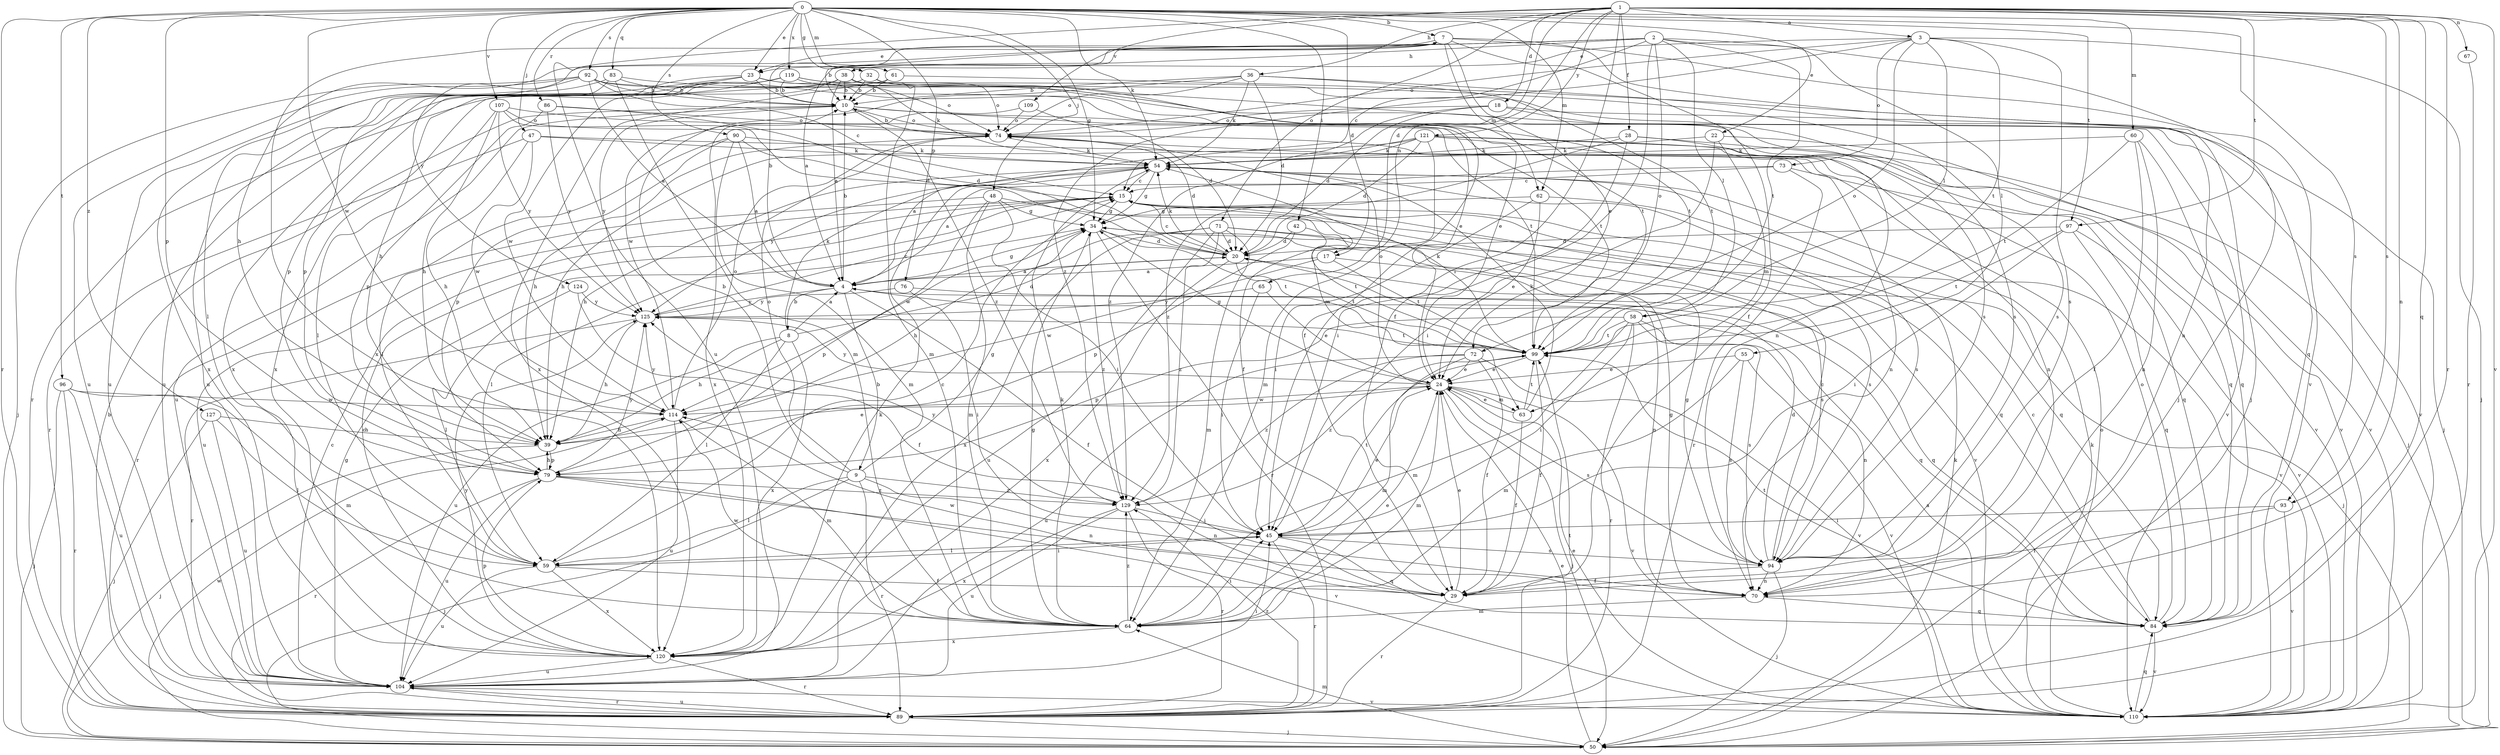 strict digraph  {
0;
1;
2;
3;
4;
7;
8;
9;
10;
15;
17;
18;
20;
22;
23;
24;
28;
29;
32;
34;
36;
38;
39;
42;
45;
47;
48;
50;
54;
55;
58;
59;
60;
61;
62;
63;
64;
65;
67;
70;
71;
72;
73;
74;
76;
79;
83;
84;
86;
89;
90;
92;
93;
94;
96;
97;
99;
104;
107;
109;
110;
114;
119;
120;
121;
124;
125;
127;
129;
0 -> 7  [label=b];
0 -> 17  [label=d];
0 -> 22  [label=e];
0 -> 23  [label=e];
0 -> 32  [label=g];
0 -> 34  [label=g];
0 -> 42  [label=i];
0 -> 47  [label=j];
0 -> 48  [label=j];
0 -> 54  [label=k];
0 -> 60  [label=m];
0 -> 61  [label=m];
0 -> 62  [label=m];
0 -> 76  [label=p];
0 -> 79  [label=p];
0 -> 83  [label=q];
0 -> 86  [label=r];
0 -> 89  [label=r];
0 -> 90  [label=s];
0 -> 92  [label=s];
0 -> 93  [label=s];
0 -> 96  [label=t];
0 -> 97  [label=t];
0 -> 107  [label=v];
0 -> 114  [label=w];
0 -> 119  [label=x];
0 -> 127  [label=z];
1 -> 3  [label=a];
1 -> 17  [label=d];
1 -> 18  [label=d];
1 -> 28  [label=f];
1 -> 36  [label=h];
1 -> 45  [label=i];
1 -> 65  [label=n];
1 -> 67  [label=n];
1 -> 70  [label=n];
1 -> 71  [label=o];
1 -> 84  [label=q];
1 -> 89  [label=r];
1 -> 93  [label=s];
1 -> 97  [label=t];
1 -> 104  [label=u];
1 -> 109  [label=v];
1 -> 110  [label=v];
1 -> 121  [label=y];
2 -> 4  [label=a];
2 -> 15  [label=c];
2 -> 29  [label=f];
2 -> 38  [label=h];
2 -> 39  [label=h];
2 -> 50  [label=j];
2 -> 55  [label=l];
2 -> 58  [label=l];
2 -> 72  [label=o];
2 -> 99  [label=t];
2 -> 124  [label=y];
3 -> 23  [label=e];
3 -> 50  [label=j];
3 -> 58  [label=l];
3 -> 72  [label=o];
3 -> 73  [label=o];
3 -> 74  [label=o];
3 -> 94  [label=s];
3 -> 99  [label=t];
3 -> 129  [label=z];
4 -> 7  [label=b];
4 -> 8  [label=b];
4 -> 9  [label=b];
4 -> 10  [label=b];
4 -> 29  [label=f];
4 -> 34  [label=g];
4 -> 84  [label=q];
4 -> 125  [label=y];
7 -> 10  [label=b];
7 -> 23  [label=e];
7 -> 24  [label=e];
7 -> 29  [label=f];
7 -> 50  [label=j];
7 -> 62  [label=m];
7 -> 110  [label=v];
7 -> 120  [label=x];
8 -> 4  [label=a];
8 -> 20  [label=d];
8 -> 39  [label=h];
8 -> 54  [label=k];
8 -> 59  [label=l];
8 -> 104  [label=u];
8 -> 120  [label=x];
9 -> 10  [label=b];
9 -> 34  [label=g];
9 -> 50  [label=j];
9 -> 59  [label=l];
9 -> 70  [label=n];
9 -> 74  [label=o];
9 -> 89  [label=r];
9 -> 129  [label=z];
10 -> 74  [label=o];
10 -> 99  [label=t];
10 -> 104  [label=u];
10 -> 110  [label=v];
10 -> 125  [label=y];
10 -> 129  [label=z];
15 -> 34  [label=g];
15 -> 59  [label=l];
15 -> 63  [label=m];
15 -> 94  [label=s];
15 -> 104  [label=u];
15 -> 110  [label=v];
17 -> 4  [label=a];
17 -> 70  [label=n];
17 -> 99  [label=t];
17 -> 114  [label=w];
18 -> 20  [label=d];
18 -> 50  [label=j];
18 -> 74  [label=o];
18 -> 110  [label=v];
18 -> 129  [label=z];
20 -> 4  [label=a];
20 -> 15  [label=c];
20 -> 50  [label=j];
20 -> 54  [label=k];
20 -> 99  [label=t];
20 -> 120  [label=x];
22 -> 45  [label=i];
22 -> 54  [label=k];
22 -> 63  [label=m];
22 -> 110  [label=v];
23 -> 10  [label=b];
23 -> 24  [label=e];
23 -> 79  [label=p];
23 -> 99  [label=t];
23 -> 104  [label=u];
23 -> 114  [label=w];
24 -> 34  [label=g];
24 -> 50  [label=j];
24 -> 63  [label=m];
24 -> 64  [label=m];
24 -> 74  [label=o];
24 -> 94  [label=s];
24 -> 110  [label=v];
24 -> 114  [label=w];
24 -> 125  [label=y];
28 -> 45  [label=i];
28 -> 50  [label=j];
28 -> 54  [label=k];
28 -> 110  [label=v];
28 -> 129  [label=z];
29 -> 24  [label=e];
29 -> 89  [label=r];
29 -> 114  [label=w];
32 -> 10  [label=b];
32 -> 29  [label=f];
32 -> 64  [label=m];
32 -> 89  [label=r];
34 -> 20  [label=d];
34 -> 79  [label=p];
34 -> 89  [label=r];
34 -> 99  [label=t];
34 -> 129  [label=z];
36 -> 10  [label=b];
36 -> 20  [label=d];
36 -> 54  [label=k];
36 -> 70  [label=n];
36 -> 74  [label=o];
36 -> 99  [label=t];
36 -> 114  [label=w];
38 -> 4  [label=a];
38 -> 10  [label=b];
38 -> 54  [label=k];
38 -> 74  [label=o];
38 -> 94  [label=s];
38 -> 104  [label=u];
38 -> 120  [label=x];
39 -> 24  [label=e];
39 -> 50  [label=j];
39 -> 79  [label=p];
42 -> 20  [label=d];
42 -> 79  [label=p];
42 -> 99  [label=t];
45 -> 24  [label=e];
45 -> 59  [label=l];
45 -> 84  [label=q];
45 -> 89  [label=r];
45 -> 94  [label=s];
45 -> 99  [label=t];
47 -> 39  [label=h];
47 -> 54  [label=k];
47 -> 70  [label=n];
47 -> 89  [label=r];
47 -> 114  [label=w];
48 -> 34  [label=g];
48 -> 45  [label=i];
48 -> 64  [label=m];
48 -> 84  [label=q];
48 -> 89  [label=r];
48 -> 114  [label=w];
50 -> 24  [label=e];
50 -> 54  [label=k];
50 -> 64  [label=m];
50 -> 114  [label=w];
54 -> 15  [label=c];
54 -> 34  [label=g];
54 -> 39  [label=h];
54 -> 94  [label=s];
54 -> 125  [label=y];
55 -> 24  [label=e];
55 -> 64  [label=m];
55 -> 94  [label=s];
55 -> 110  [label=v];
58 -> 45  [label=i];
58 -> 64  [label=m];
58 -> 70  [label=n];
58 -> 79  [label=p];
58 -> 89  [label=r];
58 -> 94  [label=s];
58 -> 99  [label=t];
59 -> 15  [label=c];
59 -> 29  [label=f];
59 -> 45  [label=i];
59 -> 104  [label=u];
59 -> 120  [label=x];
60 -> 29  [label=f];
60 -> 54  [label=k];
60 -> 70  [label=n];
60 -> 84  [label=q];
60 -> 99  [label=t];
61 -> 10  [label=b];
61 -> 84  [label=q];
61 -> 120  [label=x];
62 -> 24  [label=e];
62 -> 34  [label=g];
62 -> 45  [label=i];
62 -> 84  [label=q];
63 -> 24  [label=e];
63 -> 29  [label=f];
63 -> 54  [label=k];
63 -> 99  [label=t];
64 -> 24  [label=e];
64 -> 34  [label=g];
64 -> 45  [label=i];
64 -> 54  [label=k];
64 -> 114  [label=w];
64 -> 120  [label=x];
64 -> 129  [label=z];
65 -> 24  [label=e];
65 -> 45  [label=i];
65 -> 125  [label=y];
67 -> 89  [label=r];
70 -> 34  [label=g];
70 -> 64  [label=m];
70 -> 84  [label=q];
71 -> 20  [label=d];
71 -> 39  [label=h];
71 -> 64  [label=m];
71 -> 94  [label=s];
71 -> 104  [label=u];
71 -> 110  [label=v];
71 -> 120  [label=x];
71 -> 129  [label=z];
72 -> 24  [label=e];
72 -> 29  [label=f];
72 -> 64  [label=m];
72 -> 104  [label=u];
72 -> 110  [label=v];
72 -> 129  [label=z];
73 -> 4  [label=a];
73 -> 15  [label=c];
73 -> 84  [label=q];
73 -> 89  [label=r];
74 -> 10  [label=b];
74 -> 20  [label=d];
74 -> 39  [label=h];
74 -> 54  [label=k];
76 -> 45  [label=i];
76 -> 84  [label=q];
76 -> 125  [label=y];
79 -> 39  [label=h];
79 -> 70  [label=n];
79 -> 89  [label=r];
79 -> 104  [label=u];
79 -> 110  [label=v];
79 -> 125  [label=y];
79 -> 129  [label=z];
83 -> 10  [label=b];
83 -> 59  [label=l];
83 -> 64  [label=m];
83 -> 94  [label=s];
83 -> 104  [label=u];
84 -> 15  [label=c];
84 -> 74  [label=o];
84 -> 99  [label=t];
84 -> 110  [label=v];
86 -> 20  [label=d];
86 -> 74  [label=o];
86 -> 79  [label=p];
86 -> 125  [label=y];
89 -> 10  [label=b];
89 -> 50  [label=j];
89 -> 99  [label=t];
89 -> 104  [label=u];
89 -> 129  [label=z];
90 -> 4  [label=a];
90 -> 29  [label=f];
90 -> 54  [label=k];
90 -> 59  [label=l];
90 -> 64  [label=m];
90 -> 79  [label=p];
92 -> 4  [label=a];
92 -> 10  [label=b];
92 -> 15  [label=c];
92 -> 24  [label=e];
92 -> 50  [label=j];
92 -> 70  [label=n];
92 -> 104  [label=u];
92 -> 120  [label=x];
93 -> 29  [label=f];
93 -> 45  [label=i];
93 -> 110  [label=v];
94 -> 15  [label=c];
94 -> 20  [label=d];
94 -> 29  [label=f];
94 -> 34  [label=g];
94 -> 50  [label=j];
94 -> 70  [label=n];
96 -> 50  [label=j];
96 -> 64  [label=m];
96 -> 89  [label=r];
96 -> 104  [label=u];
96 -> 114  [label=w];
97 -> 20  [label=d];
97 -> 45  [label=i];
97 -> 84  [label=q];
97 -> 99  [label=t];
97 -> 110  [label=v];
99 -> 24  [label=e];
99 -> 29  [label=f];
99 -> 54  [label=k];
99 -> 129  [label=z];
104 -> 15  [label=c];
104 -> 34  [label=g];
104 -> 45  [label=i];
104 -> 89  [label=r];
104 -> 110  [label=v];
107 -> 20  [label=d];
107 -> 39  [label=h];
107 -> 59  [label=l];
107 -> 74  [label=o];
107 -> 99  [label=t];
107 -> 125  [label=y];
109 -> 20  [label=d];
109 -> 74  [label=o];
109 -> 120  [label=x];
110 -> 4  [label=a];
110 -> 24  [label=e];
110 -> 54  [label=k];
110 -> 74  [label=o];
110 -> 84  [label=q];
114 -> 39  [label=h];
114 -> 64  [label=m];
114 -> 74  [label=o];
114 -> 104  [label=u];
114 -> 125  [label=y];
119 -> 10  [label=b];
119 -> 39  [label=h];
119 -> 74  [label=o];
119 -> 79  [label=p];
119 -> 94  [label=s];
119 -> 99  [label=t];
119 -> 120  [label=x];
120 -> 15  [label=c];
120 -> 54  [label=k];
120 -> 79  [label=p];
120 -> 89  [label=r];
120 -> 104  [label=u];
120 -> 125  [label=y];
121 -> 4  [label=a];
121 -> 20  [label=d];
121 -> 39  [label=h];
121 -> 54  [label=k];
121 -> 64  [label=m];
121 -> 70  [label=n];
121 -> 84  [label=q];
121 -> 110  [label=v];
124 -> 29  [label=f];
124 -> 59  [label=l];
124 -> 125  [label=y];
125 -> 15  [label=c];
125 -> 39  [label=h];
125 -> 89  [label=r];
125 -> 99  [label=t];
127 -> 39  [label=h];
127 -> 50  [label=j];
127 -> 59  [label=l];
127 -> 104  [label=u];
129 -> 45  [label=i];
129 -> 89  [label=r];
129 -> 104  [label=u];
129 -> 120  [label=x];
129 -> 125  [label=y];
}
